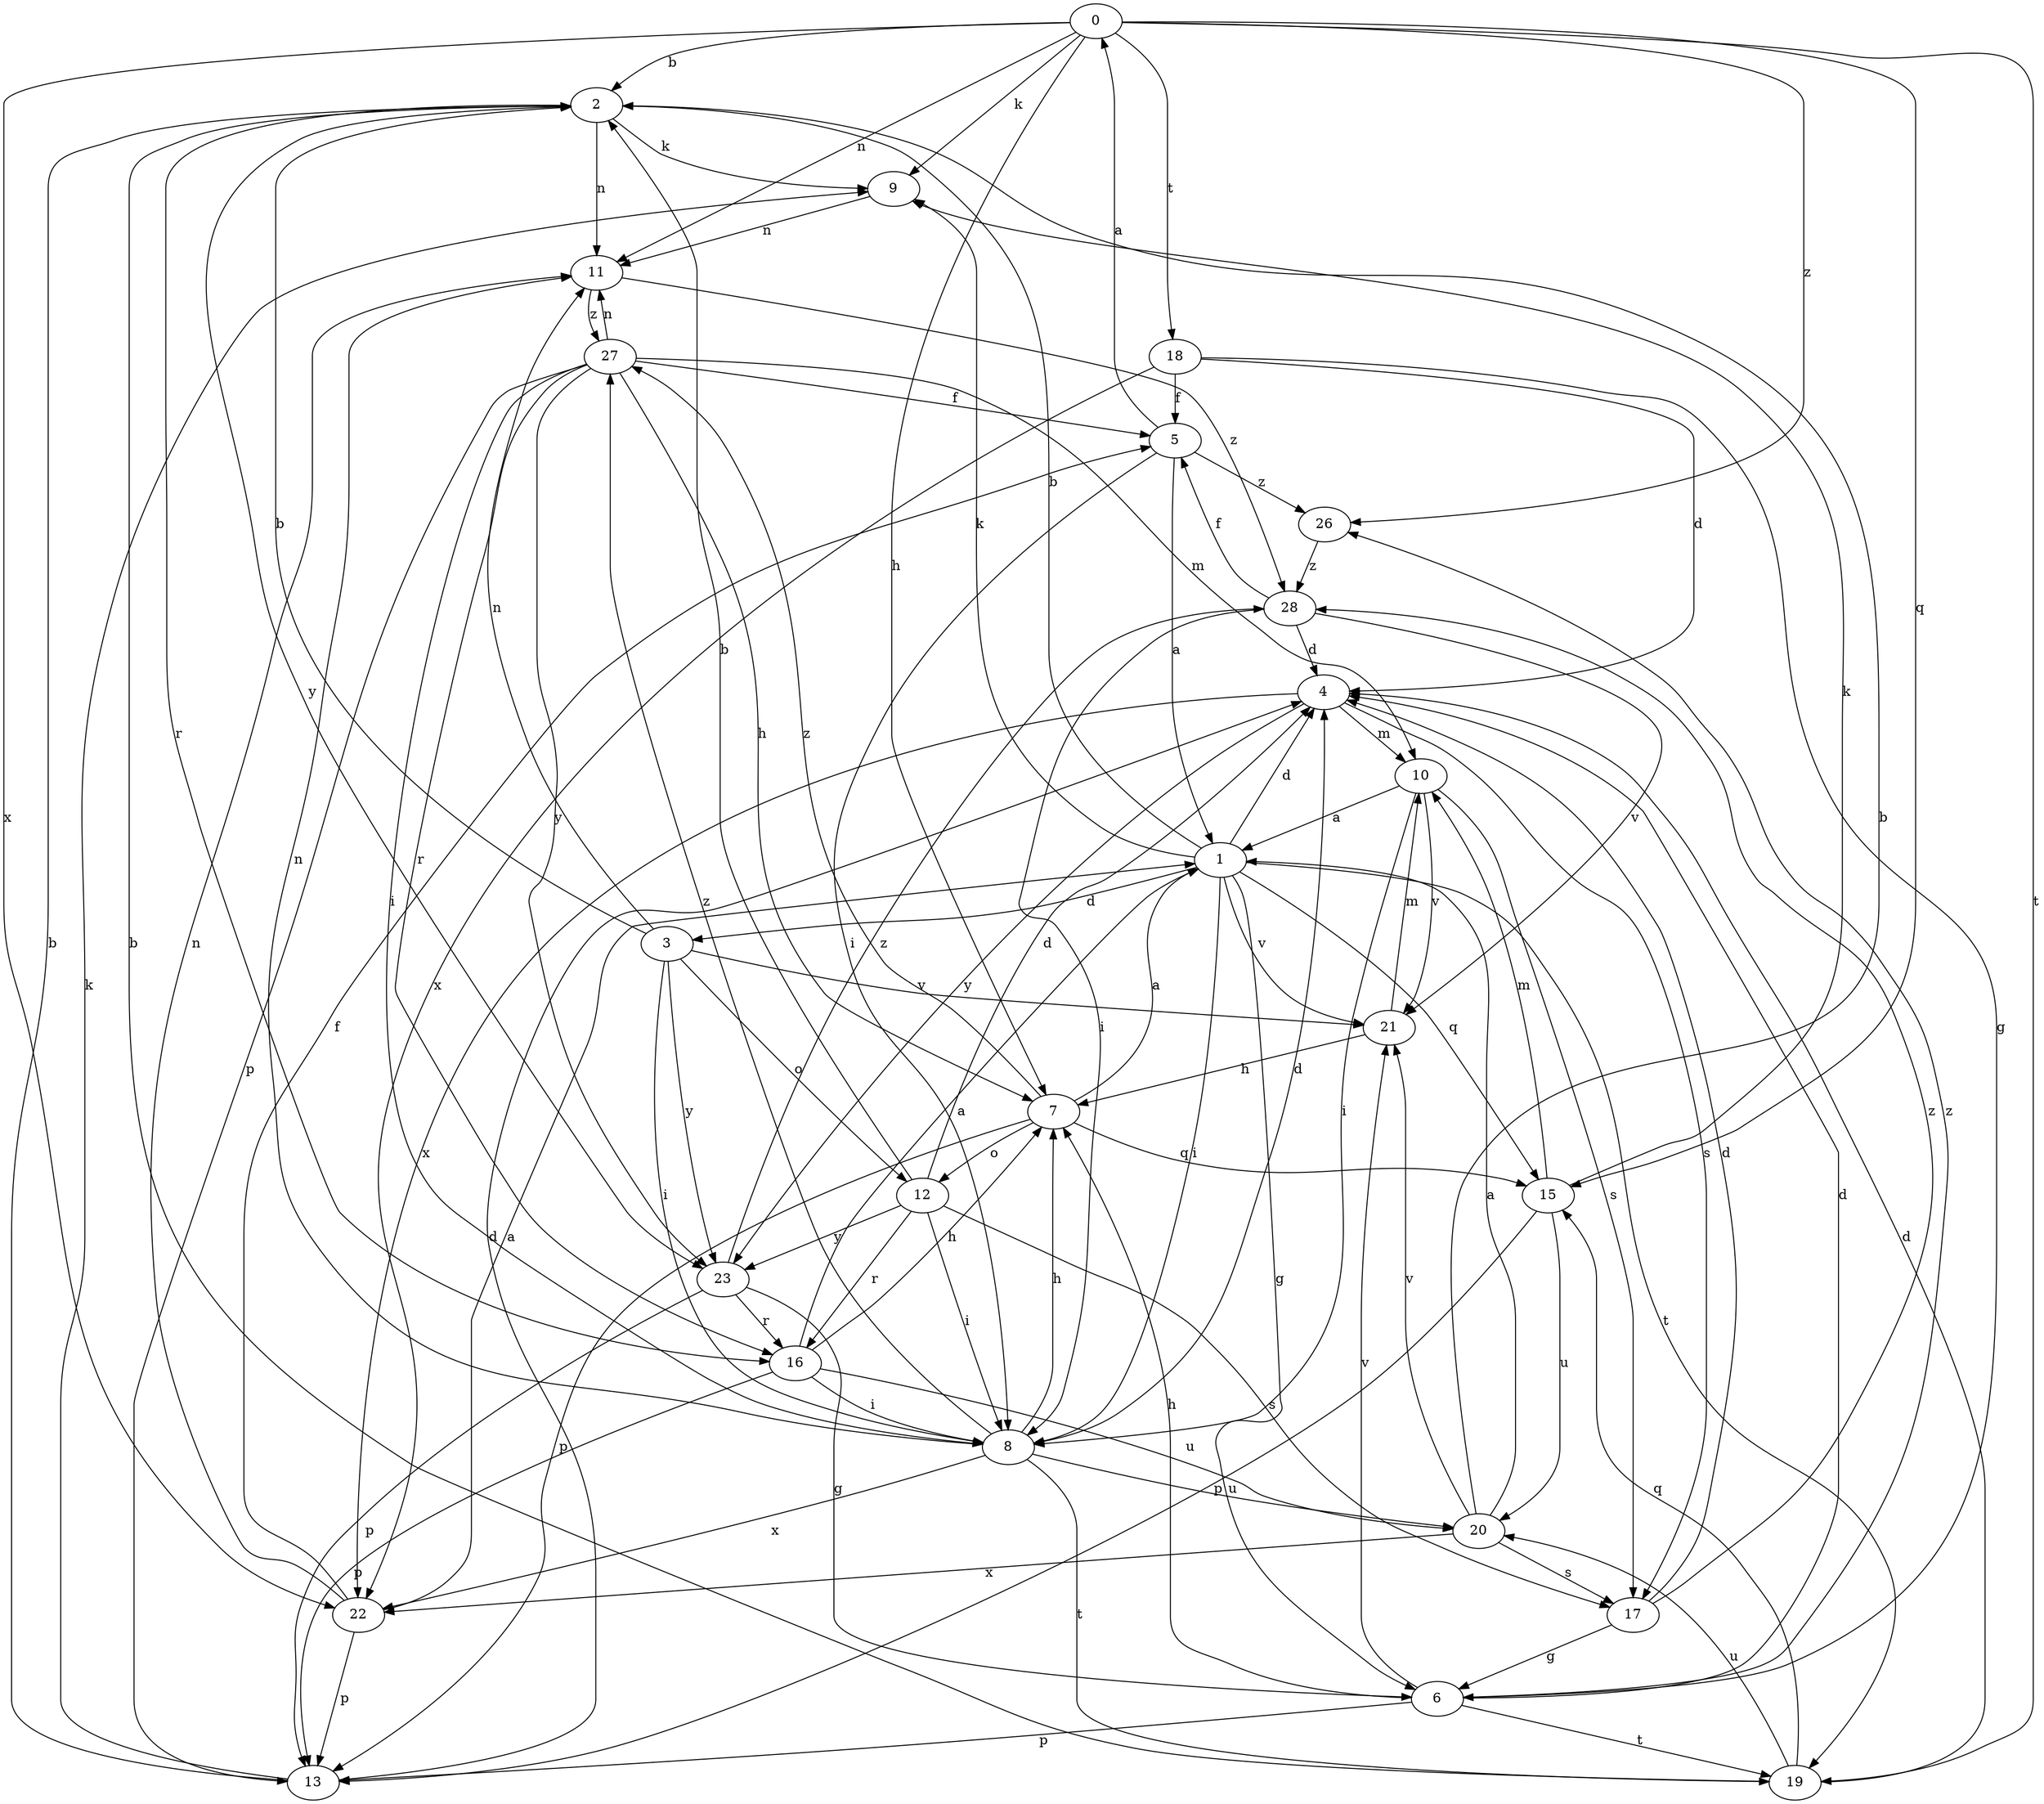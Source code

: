 strict digraph  {
0;
1;
2;
3;
4;
5;
6;
7;
8;
9;
10;
11;
12;
13;
15;
16;
17;
18;
19;
20;
21;
22;
23;
26;
27;
28;
0 -> 2  [label=b];
0 -> 7  [label=h];
0 -> 9  [label=k];
0 -> 11  [label=n];
0 -> 15  [label=q];
0 -> 18  [label=t];
0 -> 19  [label=t];
0 -> 22  [label=x];
0 -> 26  [label=z];
1 -> 2  [label=b];
1 -> 3  [label=d];
1 -> 4  [label=d];
1 -> 6  [label=g];
1 -> 8  [label=i];
1 -> 9  [label=k];
1 -> 15  [label=q];
1 -> 19  [label=t];
1 -> 21  [label=v];
2 -> 9  [label=k];
2 -> 11  [label=n];
2 -> 16  [label=r];
2 -> 23  [label=y];
3 -> 2  [label=b];
3 -> 8  [label=i];
3 -> 11  [label=n];
3 -> 12  [label=o];
3 -> 21  [label=v];
3 -> 23  [label=y];
4 -> 10  [label=m];
4 -> 17  [label=s];
4 -> 22  [label=x];
4 -> 23  [label=y];
5 -> 0  [label=a];
5 -> 1  [label=a];
5 -> 8  [label=i];
5 -> 26  [label=z];
6 -> 4  [label=d];
6 -> 7  [label=h];
6 -> 13  [label=p];
6 -> 19  [label=t];
6 -> 21  [label=v];
6 -> 26  [label=z];
7 -> 1  [label=a];
7 -> 12  [label=o];
7 -> 13  [label=p];
7 -> 15  [label=q];
7 -> 27  [label=z];
8 -> 4  [label=d];
8 -> 7  [label=h];
8 -> 11  [label=n];
8 -> 19  [label=t];
8 -> 20  [label=u];
8 -> 22  [label=x];
8 -> 27  [label=z];
9 -> 11  [label=n];
10 -> 1  [label=a];
10 -> 8  [label=i];
10 -> 17  [label=s];
10 -> 21  [label=v];
11 -> 27  [label=z];
11 -> 28  [label=z];
12 -> 2  [label=b];
12 -> 4  [label=d];
12 -> 8  [label=i];
12 -> 16  [label=r];
12 -> 17  [label=s];
12 -> 23  [label=y];
13 -> 2  [label=b];
13 -> 4  [label=d];
13 -> 9  [label=k];
15 -> 9  [label=k];
15 -> 10  [label=m];
15 -> 13  [label=p];
15 -> 20  [label=u];
16 -> 1  [label=a];
16 -> 7  [label=h];
16 -> 8  [label=i];
16 -> 13  [label=p];
16 -> 20  [label=u];
17 -> 4  [label=d];
17 -> 6  [label=g];
17 -> 28  [label=z];
18 -> 4  [label=d];
18 -> 5  [label=f];
18 -> 6  [label=g];
18 -> 22  [label=x];
19 -> 2  [label=b];
19 -> 4  [label=d];
19 -> 15  [label=q];
19 -> 20  [label=u];
20 -> 1  [label=a];
20 -> 2  [label=b];
20 -> 17  [label=s];
20 -> 21  [label=v];
20 -> 22  [label=x];
21 -> 7  [label=h];
21 -> 10  [label=m];
22 -> 1  [label=a];
22 -> 5  [label=f];
22 -> 11  [label=n];
22 -> 13  [label=p];
23 -> 6  [label=g];
23 -> 13  [label=p];
23 -> 16  [label=r];
23 -> 28  [label=z];
26 -> 28  [label=z];
27 -> 5  [label=f];
27 -> 7  [label=h];
27 -> 8  [label=i];
27 -> 10  [label=m];
27 -> 11  [label=n];
27 -> 13  [label=p];
27 -> 16  [label=r];
27 -> 23  [label=y];
28 -> 4  [label=d];
28 -> 5  [label=f];
28 -> 8  [label=i];
28 -> 21  [label=v];
}
